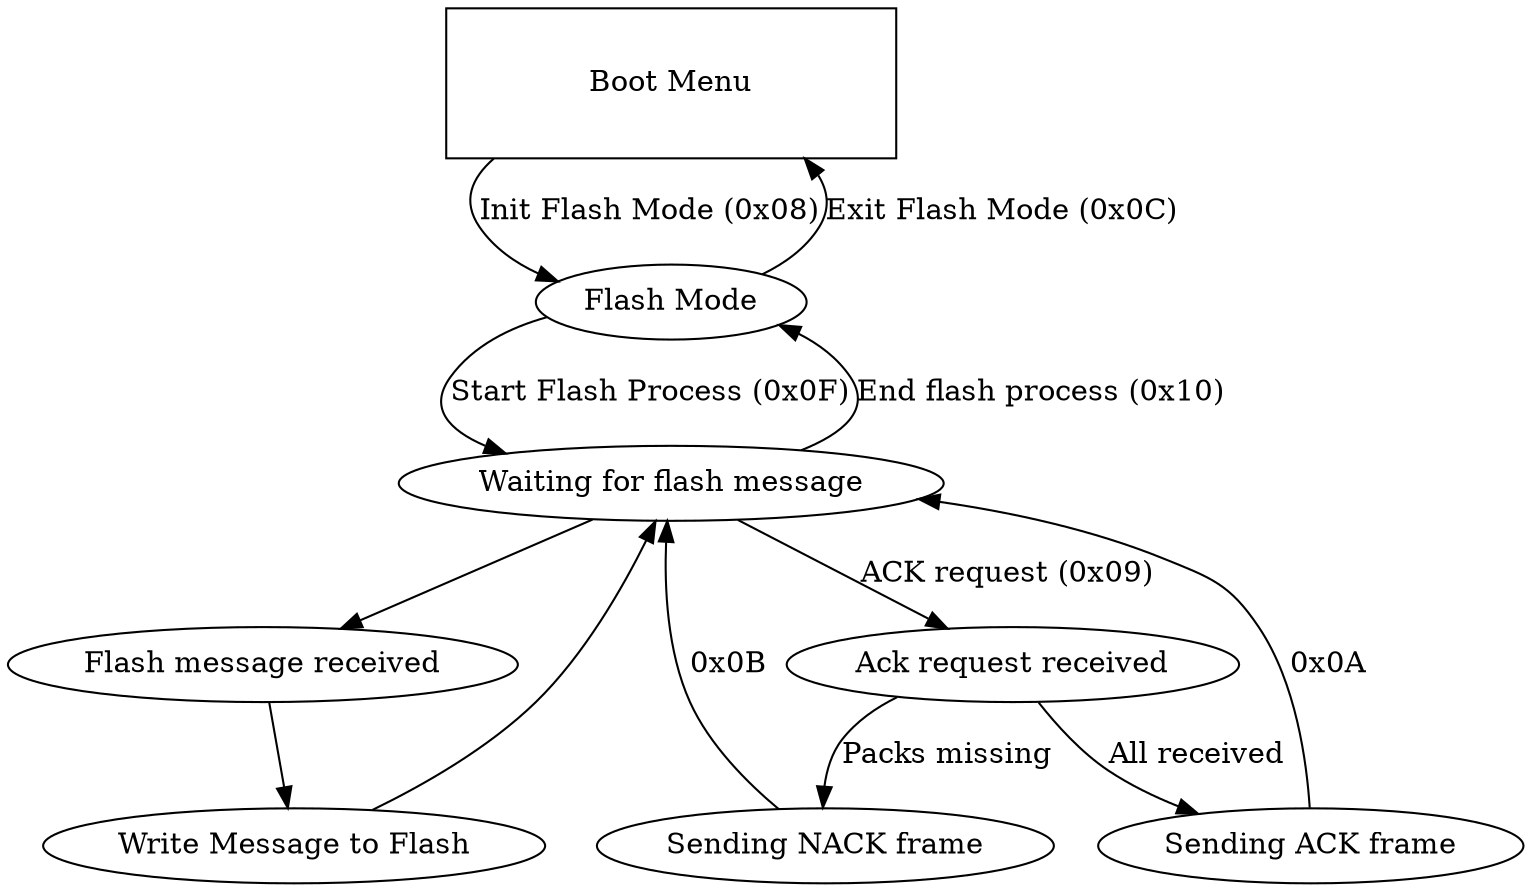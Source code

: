 digraph G
{
  graph [ dpi = 400 ];
  menu [label="Boot Menu"] [shape="box"] [width="3"] [height="1"];
  flash_mode [label="Flash Mode"];
  wait_flash_message [label = "Waiting for flash message"];
  flash_message_received [label = "Flash message received"];
  ack_request_received [label = "Ack request received"];
  sending_ack [label = "Sending ACK frame"];
  sending_nack [label= "Sending NACK frame"];
  write_to_flash [label = "Write Message to Flash"];

  menu -> flash_mode [label="Init Flash Mode (0x08)"];
  flash_mode -> wait_flash_message[label="Start Flash Process (0x0F)"];
  wait_flash_message -> flash_message_received;
  flash_message_received -> write_to_flash -> wait_flash_message;
  wait_flash_message -> ack_request_received [label="ACK request (0x09)"];
  ack_request_received -> sending_ack [label="All received"];
  sending_ack -> wait_flash_message[label="0x0A"];
  ack_request_received -> sending_nack[label="Packs missing"];
  sending_nack -> wait_flash_message[label="0x0B"];
  wait_flash_message -> flash_mode[label="End flash process (0x10)"];
  flash_mode -> menu [label="Exit Flash Mode (0x0C)"];
}

